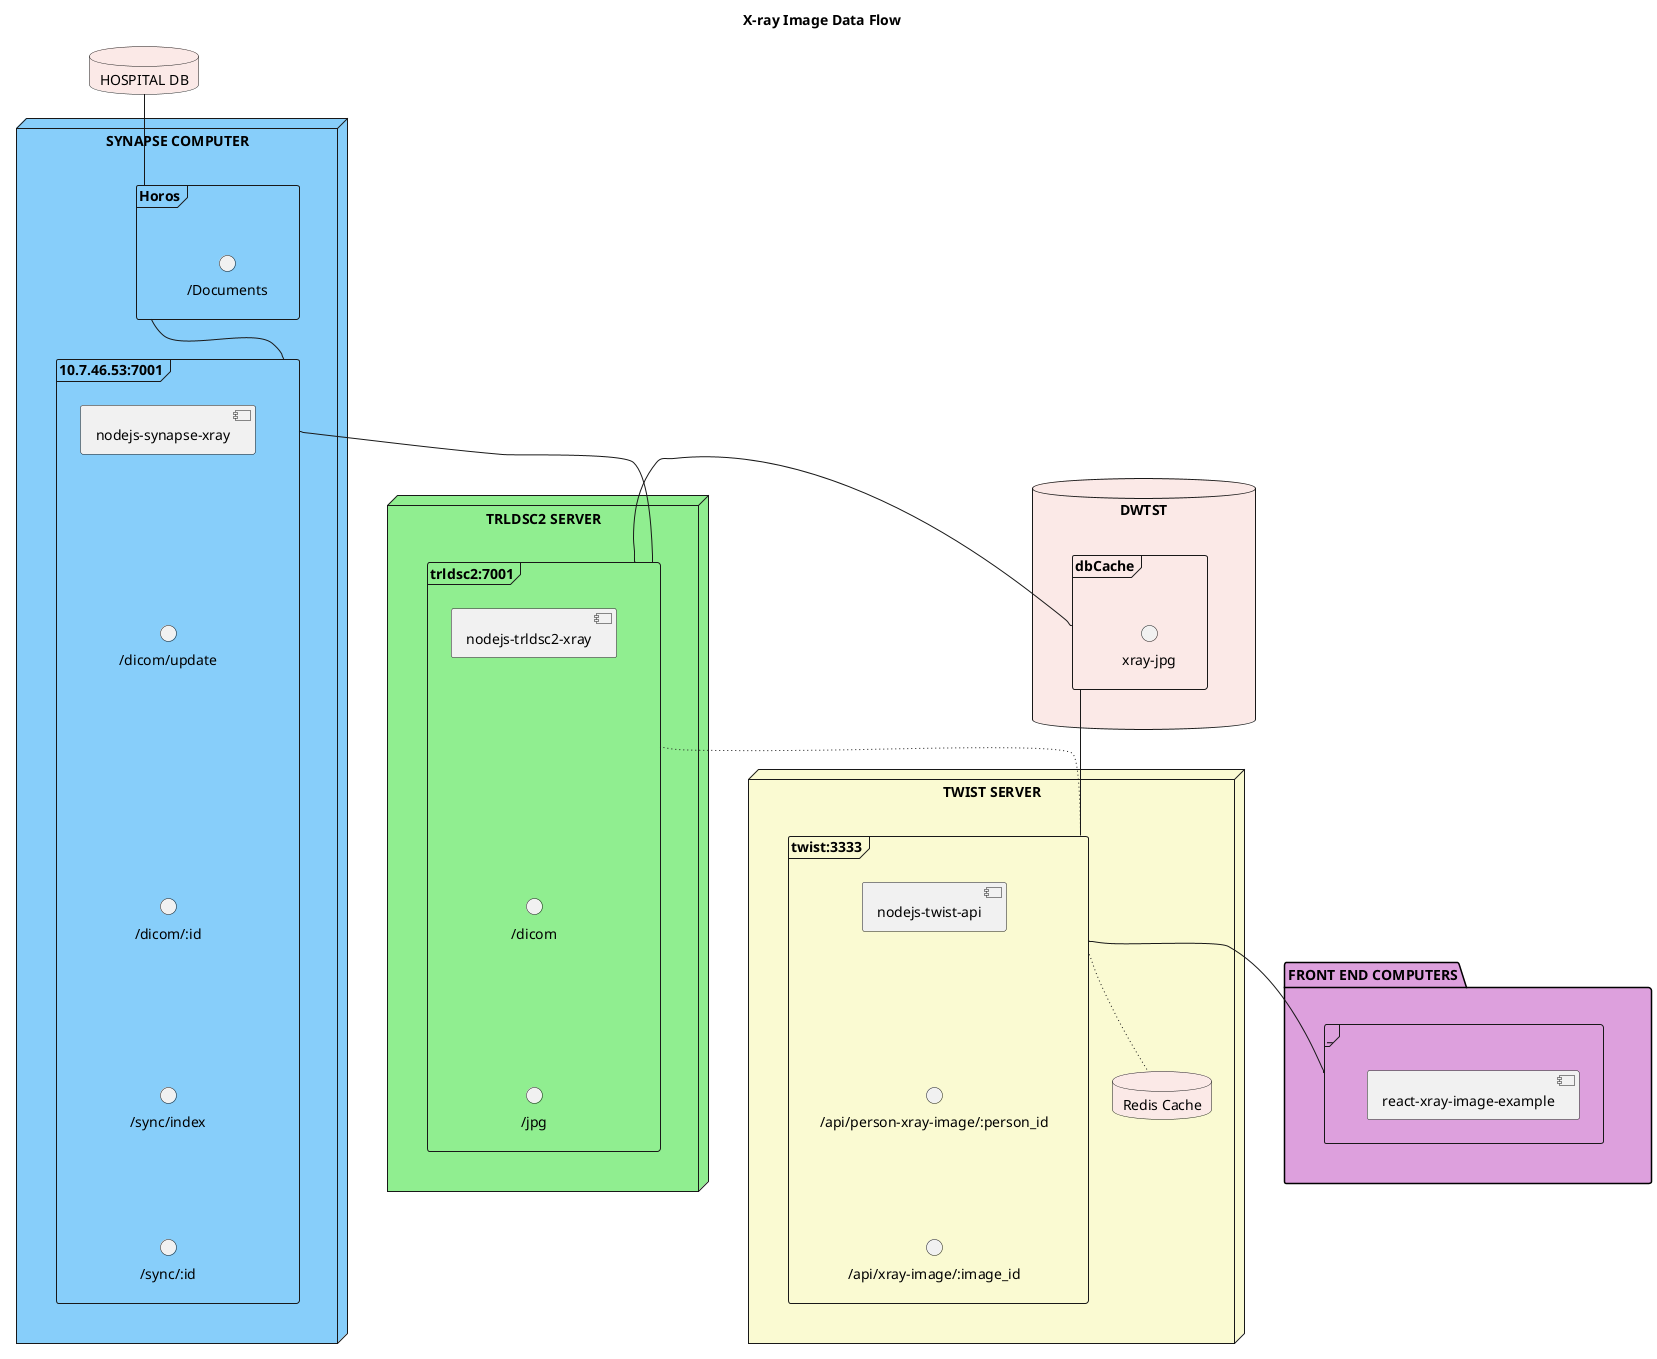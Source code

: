 @startuml xray-image

' skinparam componentStyle uml2

title X-ray Image Data Flow

database "HOSPITAL DB" as db #fbe9e7

node "SYNAPSE COMPUTER" as synapse #LightSkyBlue {
    frame "Horos" as horos {
        interface "/Documents"
    }

    frame "10.7.46.53:7001" as imageAPI {
        component "nodejs-synapse-xray" as componentImageAPI
        interface "/dicom/update" as dicomUpdate
        interface "/dicom/:id" as dicomId
        interface "/sync/index" as syncIndex
        interface "/sync/:id" as syncId

        componentImageAPI -[hidden]down- dicomUpdate
        dicomUpdate -[hidden]down- dicomId
        dicomId -[hidden]down- syncIndex
        syncIndex -[hidden]down- syncId
    }

    horos -- imageAPI
}

node "TRLDSC2 SERVER" as trldsc2 #LightGreen {
    frame "trldsc2:7001" as trldsc2API {
        component "nodejs-trldsc2-xray" as trldsc2ImageAPI
        interface "/dicom" as dicom
        interface "/jpg" as jpg    
        trldsc2ImageAPI -[hidden]down- dicom
        dicom -[hidden]down- jpg     
    }
}


node "TWIST SERVER" as twist #LightGoldenRodYellow {
    frame "twist:3333" as twistAPI {
        component "nodejs-twist-api" as componentTwistAPI
        interface "/api/person-xray-image/:person_id" as apiPerson
        interface "/api/xray-image/:image_id" as apiImage
        componentTwistAPI -[hidden]down- apiPerson
        apiPerson -[hidden]down- apiImage
    }

    database "Redis Cache" as Redis #fbe9e7 {
    }

    twistAPI ~down~ Redis
}

database DWTST #fbe9e7 {
    frame dbCache {
        interface "xray-jpg" as xrayJpg
    }
}

package "FRONT END COMPUTERS" as frontEnd #Plum {
    frame "_" as imageFE {
        component "react-xray-image-example"
    }
}


synapse -[hidden]right- trldsc2
trldsc2 -[hidden]- twist
twist -[hidden]- frontEnd

DWTST -[hidden]-- frontEnd

db -down- horos
imageAPI -- trldsc2API
trldsc2API ~~ twistAPI
twistAPI --dbCache
trldsc2API -up- dbCache
twistAPI -- imageFE

' note right of synapse : image storage
' note right of trldsc2 : image storage

@enduml
